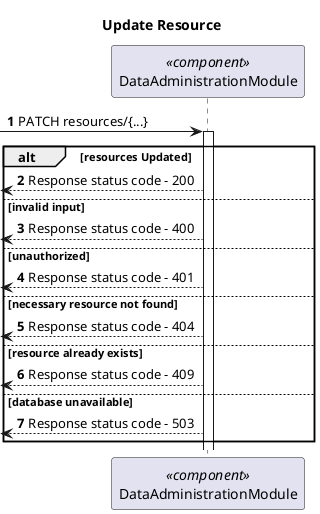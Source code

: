 @startuml Process View - Level 1

autonumber
skinparam packageStyle rect

title Update Resource

participant "DataAdministrationModule" as DAM <<component>>

-> DAM: PATCH resources/{...}

activate DAM

alt resources Updated

  <-- DAM: Response status code - 200

else invalid input

  <-- DAM: Response status code - 400

else unauthorized

  <-- DAM: Response status code - 401

else necessary resource not found

  <-- DAM: Response status code - 404

else resource already exists

  <-- DAM: Response status code - 409

else database unavailable

  <-- DAM: Response status code - 503

end

@enduml